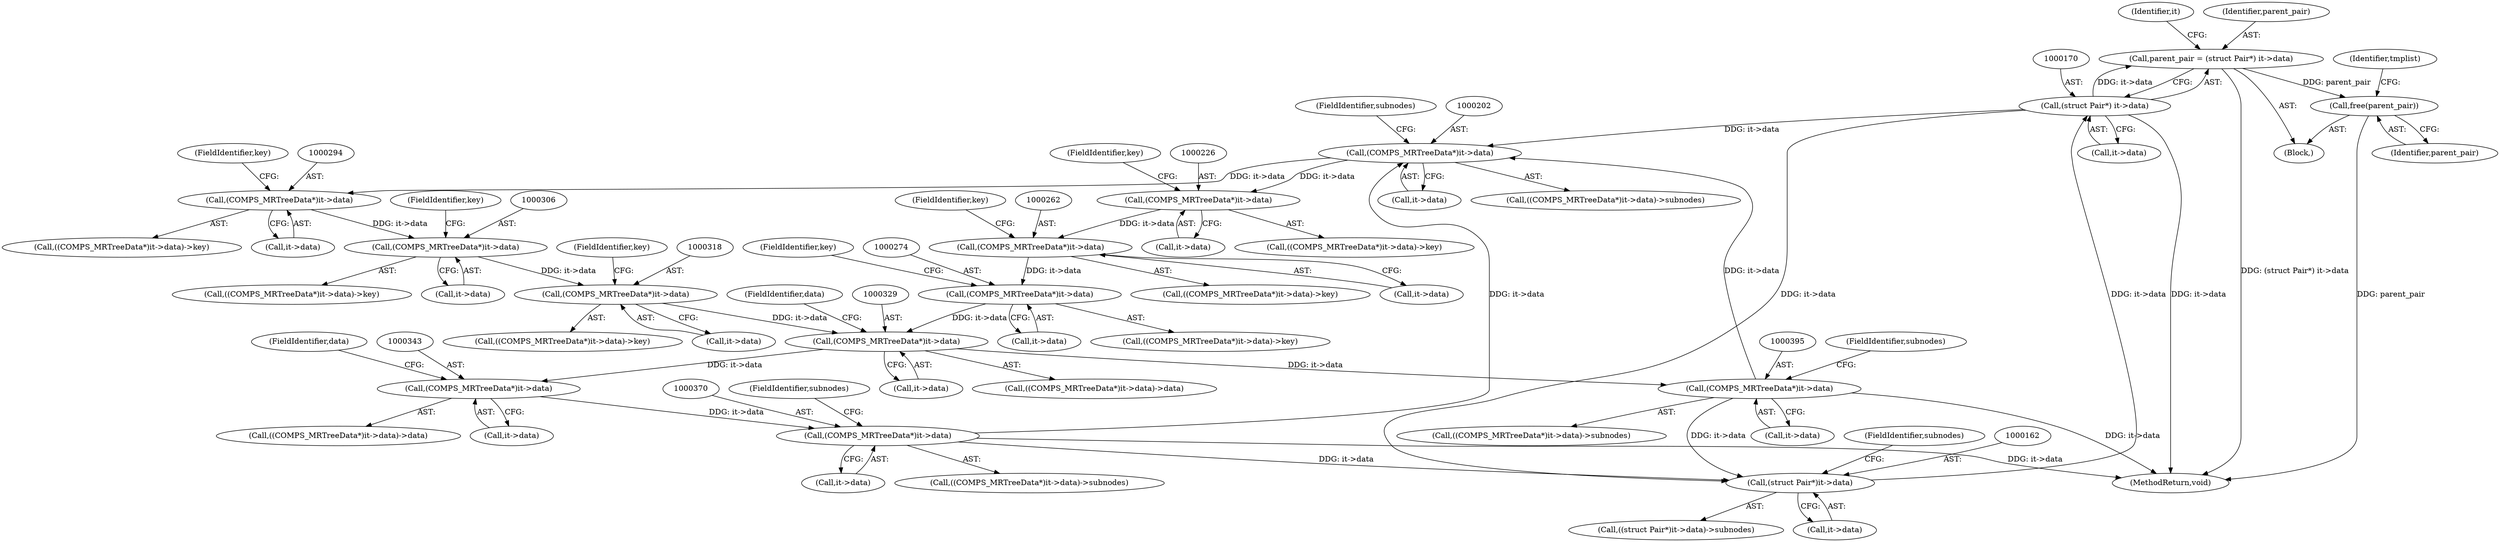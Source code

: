 digraph "0_libcomps_e3a5d056633677959ad924a51758876d415e7046@API" {
"1000418" [label="(Call,free(parent_pair))"];
"1000167" [label="(Call,parent_pair = (struct Pair*) it->data)"];
"1000169" [label="(Call,(struct Pair*) it->data)"];
"1000161" [label="(Call,(struct Pair*)it->data)"];
"1000394" [label="(Call,(COMPS_MRTreeData*)it->data)"];
"1000328" [label="(Call,(COMPS_MRTreeData*)it->data)"];
"1000273" [label="(Call,(COMPS_MRTreeData*)it->data)"];
"1000261" [label="(Call,(COMPS_MRTreeData*)it->data)"];
"1000225" [label="(Call,(COMPS_MRTreeData*)it->data)"];
"1000201" [label="(Call,(COMPS_MRTreeData*)it->data)"];
"1000369" [label="(Call,(COMPS_MRTreeData*)it->data)"];
"1000342" [label="(Call,(COMPS_MRTreeData*)it->data)"];
"1000317" [label="(Call,(COMPS_MRTreeData*)it->data)"];
"1000305" [label="(Call,(COMPS_MRTreeData*)it->data)"];
"1000293" [label="(Call,(COMPS_MRTreeData*)it->data)"];
"1000393" [label="(Call,((COMPS_MRTreeData*)it->data)->subnodes)"];
"1000161" [label="(Call,(struct Pair*)it->data)"];
"1000225" [label="(Call,(COMPS_MRTreeData*)it->data)"];
"1000227" [label="(Call,it->data)"];
"1000160" [label="(Call,((struct Pair*)it->data)->subnodes)"];
"1000275" [label="(Call,it->data)"];
"1000327" [label="(Call,((COMPS_MRTreeData*)it->data)->data)"];
"1000273" [label="(Call,(COMPS_MRTreeData*)it->data)"];
"1000203" [label="(Call,it->data)"];
"1000201" [label="(Call,(COMPS_MRTreeData*)it->data)"];
"1000163" [label="(Call,it->data)"];
"1000328" [label="(Call,(COMPS_MRTreeData*)it->data)"];
"1000394" [label="(Call,(COMPS_MRTreeData*)it->data)"];
"1000175" [label="(Identifier,it)"];
"1000342" [label="(Call,(COMPS_MRTreeData*)it->data)"];
"1000316" [label="(Call,((COMPS_MRTreeData*)it->data)->key)"];
"1000272" [label="(Call,((COMPS_MRTreeData*)it->data)->key)"];
"1000144" [label="(Identifier,tmplist)"];
"1000304" [label="(Call,((COMPS_MRTreeData*)it->data)->key)"];
"1000293" [label="(Call,(COMPS_MRTreeData*)it->data)"];
"1000419" [label="(Identifier,parent_pair)"];
"1000224" [label="(Call,((COMPS_MRTreeData*)it->data)->key)"];
"1000310" [label="(FieldIdentifier,key)"];
"1000347" [label="(FieldIdentifier,data)"];
"1000261" [label="(Call,(COMPS_MRTreeData*)it->data)"];
"1000200" [label="(Call,((COMPS_MRTreeData*)it->data)->subnodes)"];
"1000298" [label="(FieldIdentifier,key)"];
"1000317" [label="(Call,(COMPS_MRTreeData*)it->data)"];
"1000399" [label="(FieldIdentifier,subnodes)"];
"1000330" [label="(Call,it->data)"];
"1000371" [label="(Call,it->data)"];
"1000167" [label="(Call,parent_pair = (struct Pair*) it->data)"];
"1000319" [label="(Call,it->data)"];
"1000292" [label="(Call,((COMPS_MRTreeData*)it->data)->key)"];
"1000295" [label="(Call,it->data)"];
"1000333" [label="(FieldIdentifier,data)"];
"1000260" [label="(Call,((COMPS_MRTreeData*)it->data)->key)"];
"1000423" [label="(MethodReturn,void)"];
"1000344" [label="(Call,it->data)"];
"1000396" [label="(Call,it->data)"];
"1000263" [label="(Call,it->data)"];
"1000147" [label="(Block,)"];
"1000169" [label="(Call,(struct Pair*) it->data)"];
"1000374" [label="(FieldIdentifier,subnodes)"];
"1000368" [label="(Call,((COMPS_MRTreeData*)it->data)->subnodes)"];
"1000341" [label="(Call,((COMPS_MRTreeData*)it->data)->data)"];
"1000278" [label="(FieldIdentifier,key)"];
"1000307" [label="(Call,it->data)"];
"1000206" [label="(FieldIdentifier,subnodes)"];
"1000266" [label="(FieldIdentifier,key)"];
"1000369" [label="(Call,(COMPS_MRTreeData*)it->data)"];
"1000171" [label="(Call,it->data)"];
"1000230" [label="(FieldIdentifier,key)"];
"1000168" [label="(Identifier,parent_pair)"];
"1000418" [label="(Call,free(parent_pair))"];
"1000166" [label="(FieldIdentifier,subnodes)"];
"1000322" [label="(FieldIdentifier,key)"];
"1000305" [label="(Call,(COMPS_MRTreeData*)it->data)"];
"1000418" -> "1000147"  [label="AST: "];
"1000418" -> "1000419"  [label="CFG: "];
"1000419" -> "1000418"  [label="AST: "];
"1000144" -> "1000418"  [label="CFG: "];
"1000418" -> "1000423"  [label="DDG: parent_pair"];
"1000167" -> "1000418"  [label="DDG: parent_pair"];
"1000167" -> "1000147"  [label="AST: "];
"1000167" -> "1000169"  [label="CFG: "];
"1000168" -> "1000167"  [label="AST: "];
"1000169" -> "1000167"  [label="AST: "];
"1000175" -> "1000167"  [label="CFG: "];
"1000167" -> "1000423"  [label="DDG: (struct Pair*) it->data"];
"1000169" -> "1000167"  [label="DDG: it->data"];
"1000169" -> "1000171"  [label="CFG: "];
"1000170" -> "1000169"  [label="AST: "];
"1000171" -> "1000169"  [label="AST: "];
"1000169" -> "1000423"  [label="DDG: it->data"];
"1000169" -> "1000161"  [label="DDG: it->data"];
"1000161" -> "1000169"  [label="DDG: it->data"];
"1000169" -> "1000201"  [label="DDG: it->data"];
"1000161" -> "1000160"  [label="AST: "];
"1000161" -> "1000163"  [label="CFG: "];
"1000162" -> "1000161"  [label="AST: "];
"1000163" -> "1000161"  [label="AST: "];
"1000166" -> "1000161"  [label="CFG: "];
"1000394" -> "1000161"  [label="DDG: it->data"];
"1000369" -> "1000161"  [label="DDG: it->data"];
"1000394" -> "1000393"  [label="AST: "];
"1000394" -> "1000396"  [label="CFG: "];
"1000395" -> "1000394"  [label="AST: "];
"1000396" -> "1000394"  [label="AST: "];
"1000399" -> "1000394"  [label="CFG: "];
"1000394" -> "1000423"  [label="DDG: it->data"];
"1000394" -> "1000201"  [label="DDG: it->data"];
"1000328" -> "1000394"  [label="DDG: it->data"];
"1000328" -> "1000327"  [label="AST: "];
"1000328" -> "1000330"  [label="CFG: "];
"1000329" -> "1000328"  [label="AST: "];
"1000330" -> "1000328"  [label="AST: "];
"1000333" -> "1000328"  [label="CFG: "];
"1000273" -> "1000328"  [label="DDG: it->data"];
"1000317" -> "1000328"  [label="DDG: it->data"];
"1000328" -> "1000342"  [label="DDG: it->data"];
"1000273" -> "1000272"  [label="AST: "];
"1000273" -> "1000275"  [label="CFG: "];
"1000274" -> "1000273"  [label="AST: "];
"1000275" -> "1000273"  [label="AST: "];
"1000278" -> "1000273"  [label="CFG: "];
"1000261" -> "1000273"  [label="DDG: it->data"];
"1000261" -> "1000260"  [label="AST: "];
"1000261" -> "1000263"  [label="CFG: "];
"1000262" -> "1000261"  [label="AST: "];
"1000263" -> "1000261"  [label="AST: "];
"1000266" -> "1000261"  [label="CFG: "];
"1000225" -> "1000261"  [label="DDG: it->data"];
"1000225" -> "1000224"  [label="AST: "];
"1000225" -> "1000227"  [label="CFG: "];
"1000226" -> "1000225"  [label="AST: "];
"1000227" -> "1000225"  [label="AST: "];
"1000230" -> "1000225"  [label="CFG: "];
"1000201" -> "1000225"  [label="DDG: it->data"];
"1000201" -> "1000200"  [label="AST: "];
"1000201" -> "1000203"  [label="CFG: "];
"1000202" -> "1000201"  [label="AST: "];
"1000203" -> "1000201"  [label="AST: "];
"1000206" -> "1000201"  [label="CFG: "];
"1000369" -> "1000201"  [label="DDG: it->data"];
"1000201" -> "1000293"  [label="DDG: it->data"];
"1000369" -> "1000368"  [label="AST: "];
"1000369" -> "1000371"  [label="CFG: "];
"1000370" -> "1000369"  [label="AST: "];
"1000371" -> "1000369"  [label="AST: "];
"1000374" -> "1000369"  [label="CFG: "];
"1000369" -> "1000423"  [label="DDG: it->data"];
"1000342" -> "1000369"  [label="DDG: it->data"];
"1000342" -> "1000341"  [label="AST: "];
"1000342" -> "1000344"  [label="CFG: "];
"1000343" -> "1000342"  [label="AST: "];
"1000344" -> "1000342"  [label="AST: "];
"1000347" -> "1000342"  [label="CFG: "];
"1000317" -> "1000316"  [label="AST: "];
"1000317" -> "1000319"  [label="CFG: "];
"1000318" -> "1000317"  [label="AST: "];
"1000319" -> "1000317"  [label="AST: "];
"1000322" -> "1000317"  [label="CFG: "];
"1000305" -> "1000317"  [label="DDG: it->data"];
"1000305" -> "1000304"  [label="AST: "];
"1000305" -> "1000307"  [label="CFG: "];
"1000306" -> "1000305"  [label="AST: "];
"1000307" -> "1000305"  [label="AST: "];
"1000310" -> "1000305"  [label="CFG: "];
"1000293" -> "1000305"  [label="DDG: it->data"];
"1000293" -> "1000292"  [label="AST: "];
"1000293" -> "1000295"  [label="CFG: "];
"1000294" -> "1000293"  [label="AST: "];
"1000295" -> "1000293"  [label="AST: "];
"1000298" -> "1000293"  [label="CFG: "];
}
